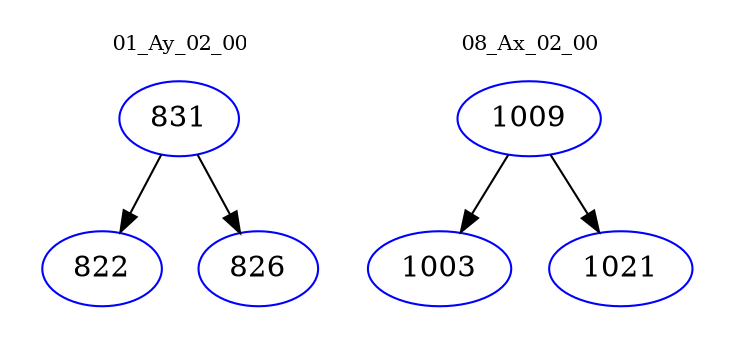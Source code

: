 digraph{
subgraph cluster_0 {
color = white
label = "01_Ay_02_00";
fontsize=10;
T0_831 [label="831", color="blue"]
T0_831 -> T0_822 [color="black"]
T0_822 [label="822", color="blue"]
T0_831 -> T0_826 [color="black"]
T0_826 [label="826", color="blue"]
}
subgraph cluster_1 {
color = white
label = "08_Ax_02_00";
fontsize=10;
T1_1009 [label="1009", color="blue"]
T1_1009 -> T1_1003 [color="black"]
T1_1003 [label="1003", color="blue"]
T1_1009 -> T1_1021 [color="black"]
T1_1021 [label="1021", color="blue"]
}
}
